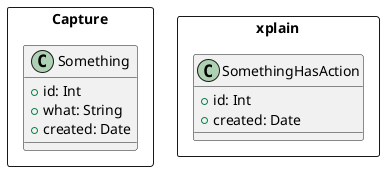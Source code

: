 @startuml meusys

package Capture <<Rectangle>> {

  ' alguma coisa
  class Something {  
    + id: Int
    + what: String
    + created: Date
  }

}

package xplain <<Rectangle>> {

  ' alguma coisa
  class SomethingHasAction {  
    + id: Int
    + created: Date
  }

}

@enduml 